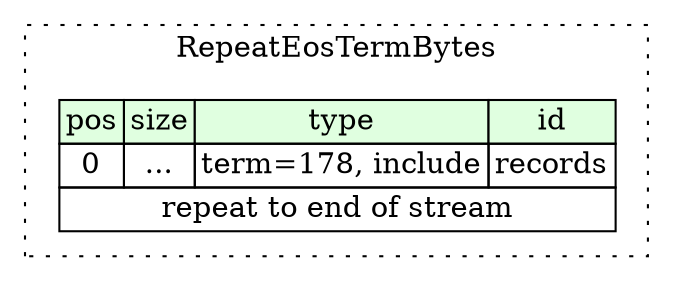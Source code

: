 digraph {
	rankdir=LR;
	node [shape=plaintext];
	subgraph cluster__repeat_eos_term_bytes {
		label="RepeatEosTermBytes";
		graph[style=dotted];

		repeat_eos_term_bytes__seq [label=<<TABLE BORDER="0" CELLBORDER="1" CELLSPACING="0">
			<TR><TD BGCOLOR="#E0FFE0">pos</TD><TD BGCOLOR="#E0FFE0">size</TD><TD BGCOLOR="#E0FFE0">type</TD><TD BGCOLOR="#E0FFE0">id</TD></TR>
			<TR><TD PORT="records_pos">0</TD><TD PORT="records_size">...</TD><TD>term=178, include</TD><TD PORT="records_type">records</TD></TR>
			<TR><TD COLSPAN="4" PORT="records__repeat">repeat to end of stream</TD></TR>
		</TABLE>>];
	}
}
